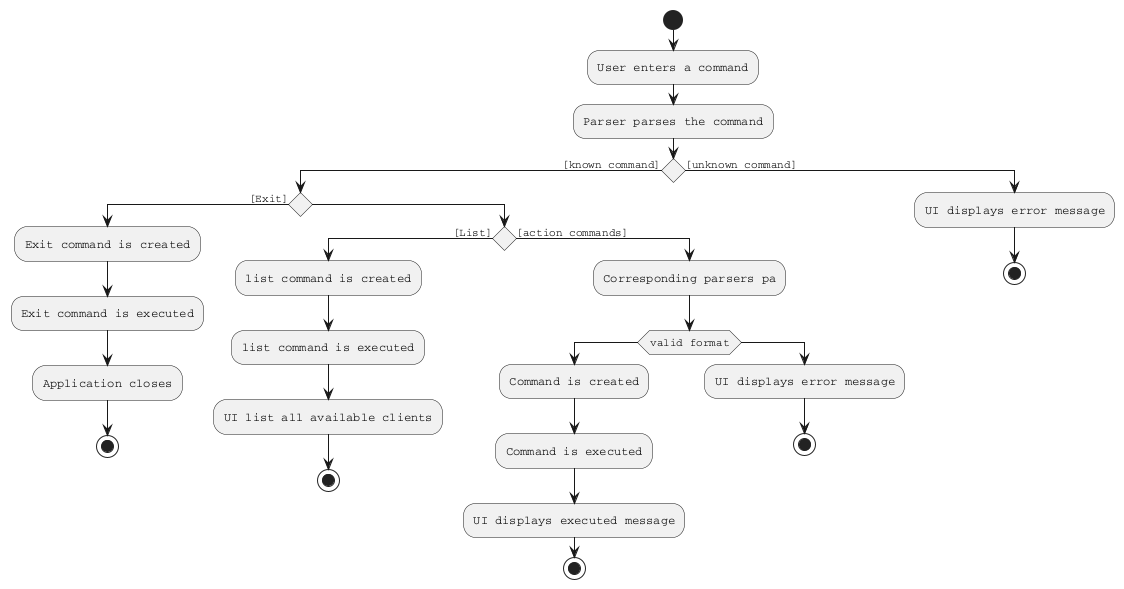 
'skin rose
'skinparam ActivityFontSize 15
'skinparam ArrowFontSize 12
'start
':User executes command;
':Parser parses command;
'if () then ([known command])
'else ([unknown command]))
': Ui displays error;
'endif
''Since the beta syntax does not support placing the condition outside the
''diamond we place it as the true branch instead.
'
'if () then ([command commits AddressBook])
'    :Purge redundant states;
'    :Save AddressBook to
'    addressBookStateList;
'else ([else])
'endif
'stop


@startuml
!define rect(x) rectangle x
skinparam monochrome true
skinparam defaultFontName Courier
skinparam node {
    BorderColor DarkRed
    FontSize 14
    FontColor DarkRed
    BackgroundColor #FFFFCC
    Shadowing true
}

start

:User enters a command;
:Parser parses the command;

if () then ([known command])
  if () then ([Exit])
    :Exit command is created;
    :Exit command is executed;
    :Application closes;
    stop
  else
    if  () then ([List])
      :list command is created;
      :list command is executed;
      :UI list all available clients;
      stop
    else ([action commands])
      :Corresponding parsers pa;
      if (valid format) then
        :Command is created;
        :Command is executed;
        :UI displays executed message;
        stop
      else
        :UI displays error message;
        stop
      endif
    endif
  endif
else ([unknown command])
  :UI displays error message;
  stop
endif

@enduml
